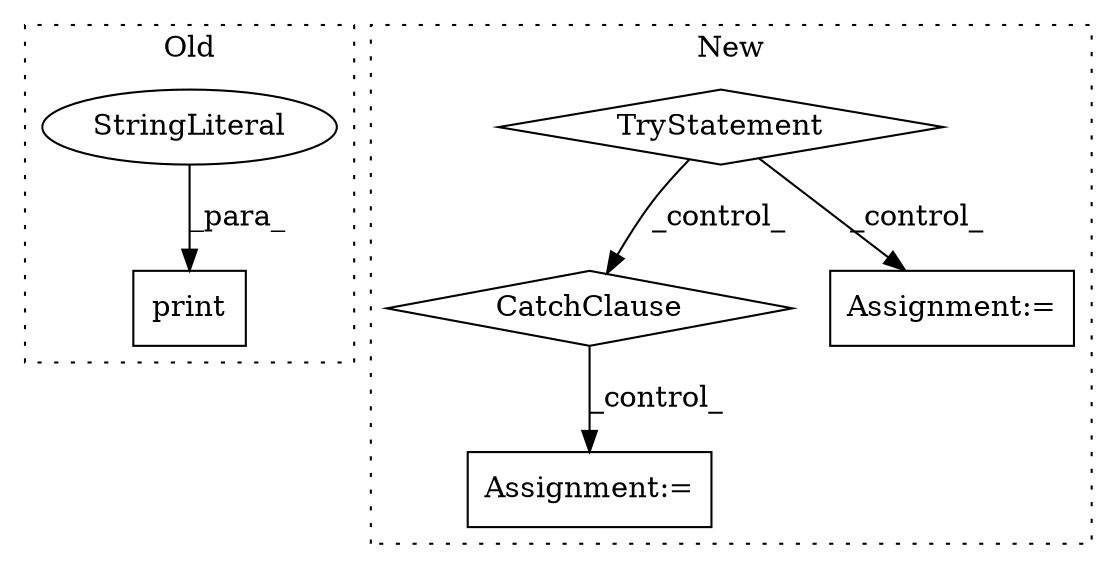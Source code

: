 digraph G {
subgraph cluster0 {
1 [label="print" a="32" s="7475,7496" l="6,1" shape="box"];
4 [label="StringLiteral" a="45" s="7481" l="11" shape="ellipse"];
label = "Old";
style="dotted";
}
subgraph cluster1 {
2 [label="CatchClause" a="12" s="10446,10481" l="13,2" shape="diamond"];
3 [label="TryStatement" a="54" s="10061" l="4" shape="diamond"];
5 [label="Assignment:=" a="7" s="10510" l="1" shape="box"];
6 [label="Assignment:=" a="7" s="10204" l="1" shape="box"];
label = "New";
style="dotted";
}
2 -> 5 [label="_control_"];
3 -> 6 [label="_control_"];
3 -> 2 [label="_control_"];
4 -> 1 [label="_para_"];
}